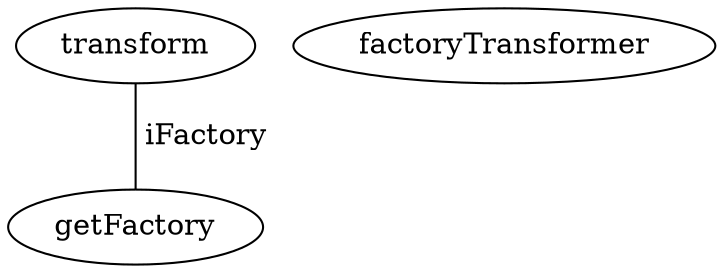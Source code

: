 digraph G {
transform;
factoryTransformer;
getFactory;
transform -> getFactory [label=" iFactory", dir=none];
}